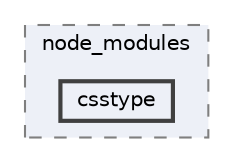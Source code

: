 digraph "pkiclassroomrescheduler/src/main/frontend/node_modules/csstype"
{
 // LATEX_PDF_SIZE
  bgcolor="transparent";
  edge [fontname=Helvetica,fontsize=10,labelfontname=Helvetica,labelfontsize=10];
  node [fontname=Helvetica,fontsize=10,shape=box,height=0.2,width=0.4];
  compound=true
  subgraph clusterdir_72953eda66ccb3a2722c28e1c3e6c23b {
    graph [ bgcolor="#edf0f7", pencolor="grey50", label="node_modules", fontname=Helvetica,fontsize=10 style="filled,dashed", URL="dir_72953eda66ccb3a2722c28e1c3e6c23b.html",tooltip=""]
  dir_0f7e25934bae70960a1da0a68dbae190 [label="csstype", fillcolor="#edf0f7", color="grey25", style="filled,bold", URL="dir_0f7e25934bae70960a1da0a68dbae190.html",tooltip=""];
  }
}
